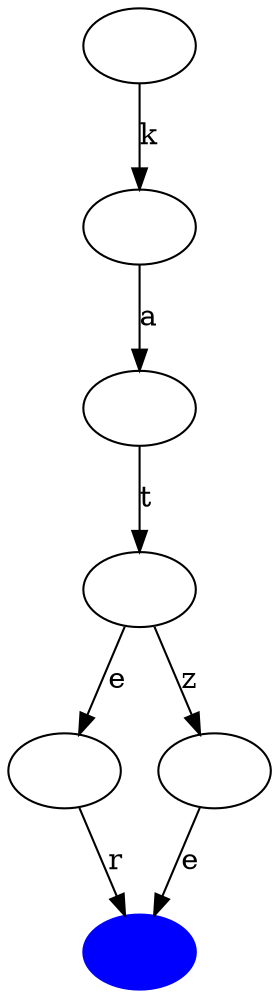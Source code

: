 // LexAutomat
digraph {
	<state.State object at 0x031F9E38> [label=""]
	<state.State object at 0x03056178> [label=""]
	<state.State object at 0x03056148> [label=""]
	<state.State object at 0x030560B8> [label=""]
	<state.State object at 0x030560E8> [label=""]
	<state.State object at 0x031F9FA0> [label="" color=blue style=filled]
	<state.State object at 0x03056118> [label=""]
	<state.State object at 0x031F9E38> -> <state.State object at 0x03056178> [label=k]
	<state.State object at 0x03056178> -> <state.State object at 0x03056148> [label=a]
	<state.State object at 0x03056148> -> <state.State object at 0x030560B8> [label=t]
	<state.State object at 0x030560B8> -> <state.State object at 0x030560E8> [label=e]
	<state.State object at 0x030560E8> -> <state.State object at 0x031F9FA0> [label=r]
	<state.State object at 0x030560B8> -> <state.State object at 0x03056118> [label=z]
	<state.State object at 0x03056118> -> <state.State object at 0x031F9FA0> [label=e]
}
